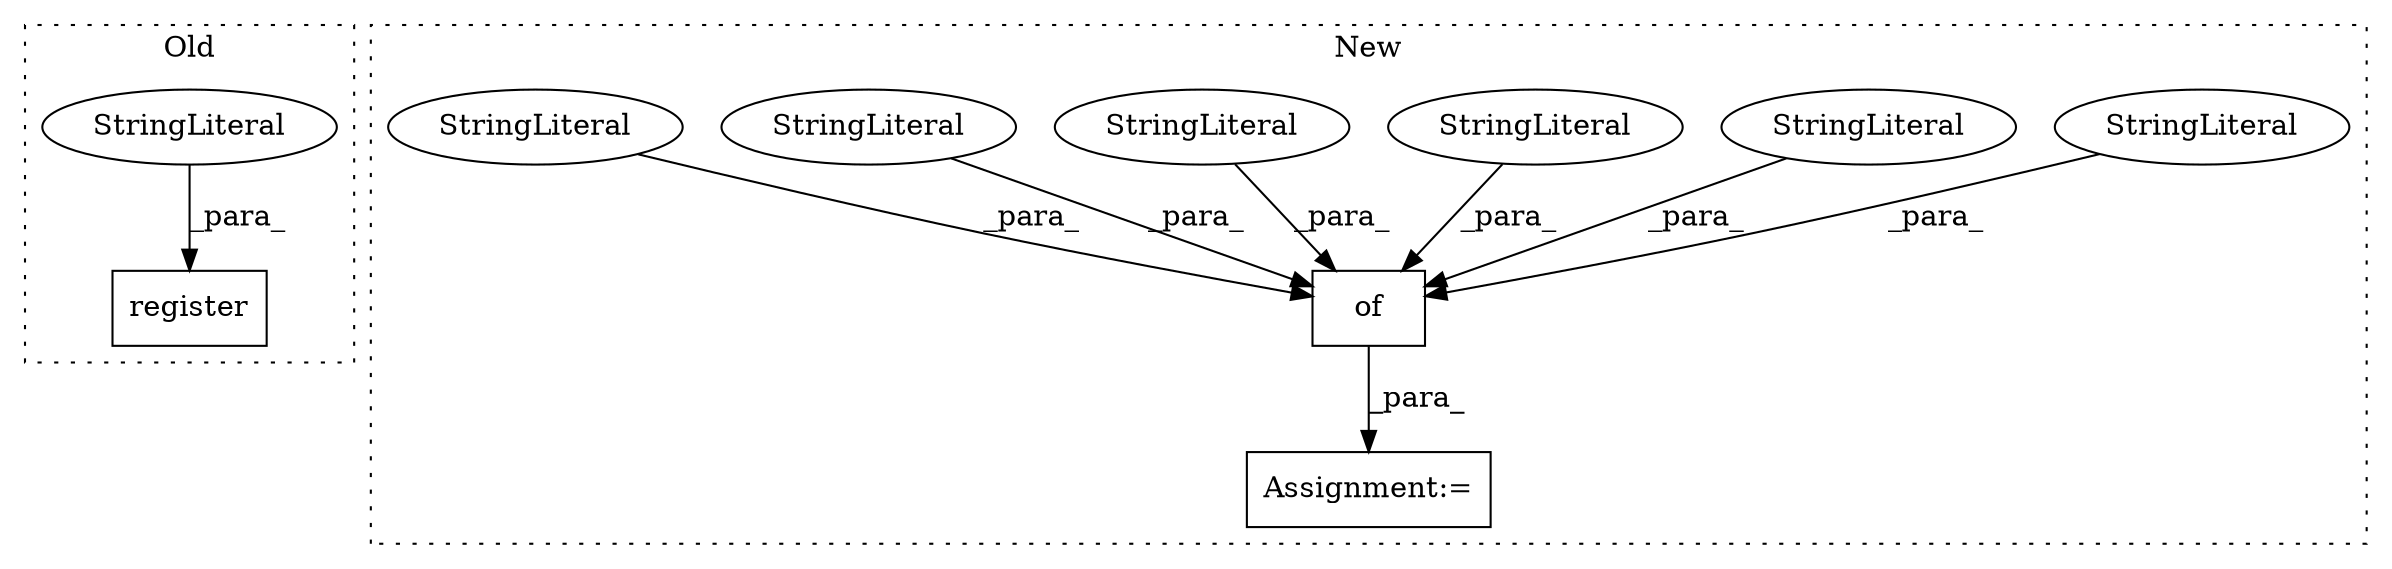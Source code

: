 digraph G {
subgraph cluster0 {
1 [label="register" a="32" s="23227,23328" l="9,1" shape="box"];
5 [label="StringLiteral" a="45" s="23236" l="12" shape="ellipse"];
label = "Old";
style="dotted";
}
subgraph cluster1 {
2 [label="of" a="32" s="2400,2635" l="3,1" shape="box"];
3 [label="StringLiteral" a="45" s="2437" l="7" shape="ellipse"];
4 [label="StringLiteral" a="45" s="2502" l="49" shape="ellipse"];
6 [label="StringLiteral" a="45" s="2619" l="11" shape="ellipse"];
7 [label="Assignment:=" a="7" s="2360" l="1" shape="box"];
8 [label="StringLiteral" a="45" s="2403" l="5" shape="ellipse"];
9 [label="StringLiteral" a="45" s="2565" l="53" shape="ellipse"];
10 [label="StringLiteral" a="45" s="2493" l="8" shape="ellipse"];
label = "New";
style="dotted";
}
2 -> 7 [label="_para_"];
3 -> 2 [label="_para_"];
4 -> 2 [label="_para_"];
5 -> 1 [label="_para_"];
6 -> 2 [label="_para_"];
8 -> 2 [label="_para_"];
9 -> 2 [label="_para_"];
10 -> 2 [label="_para_"];
}